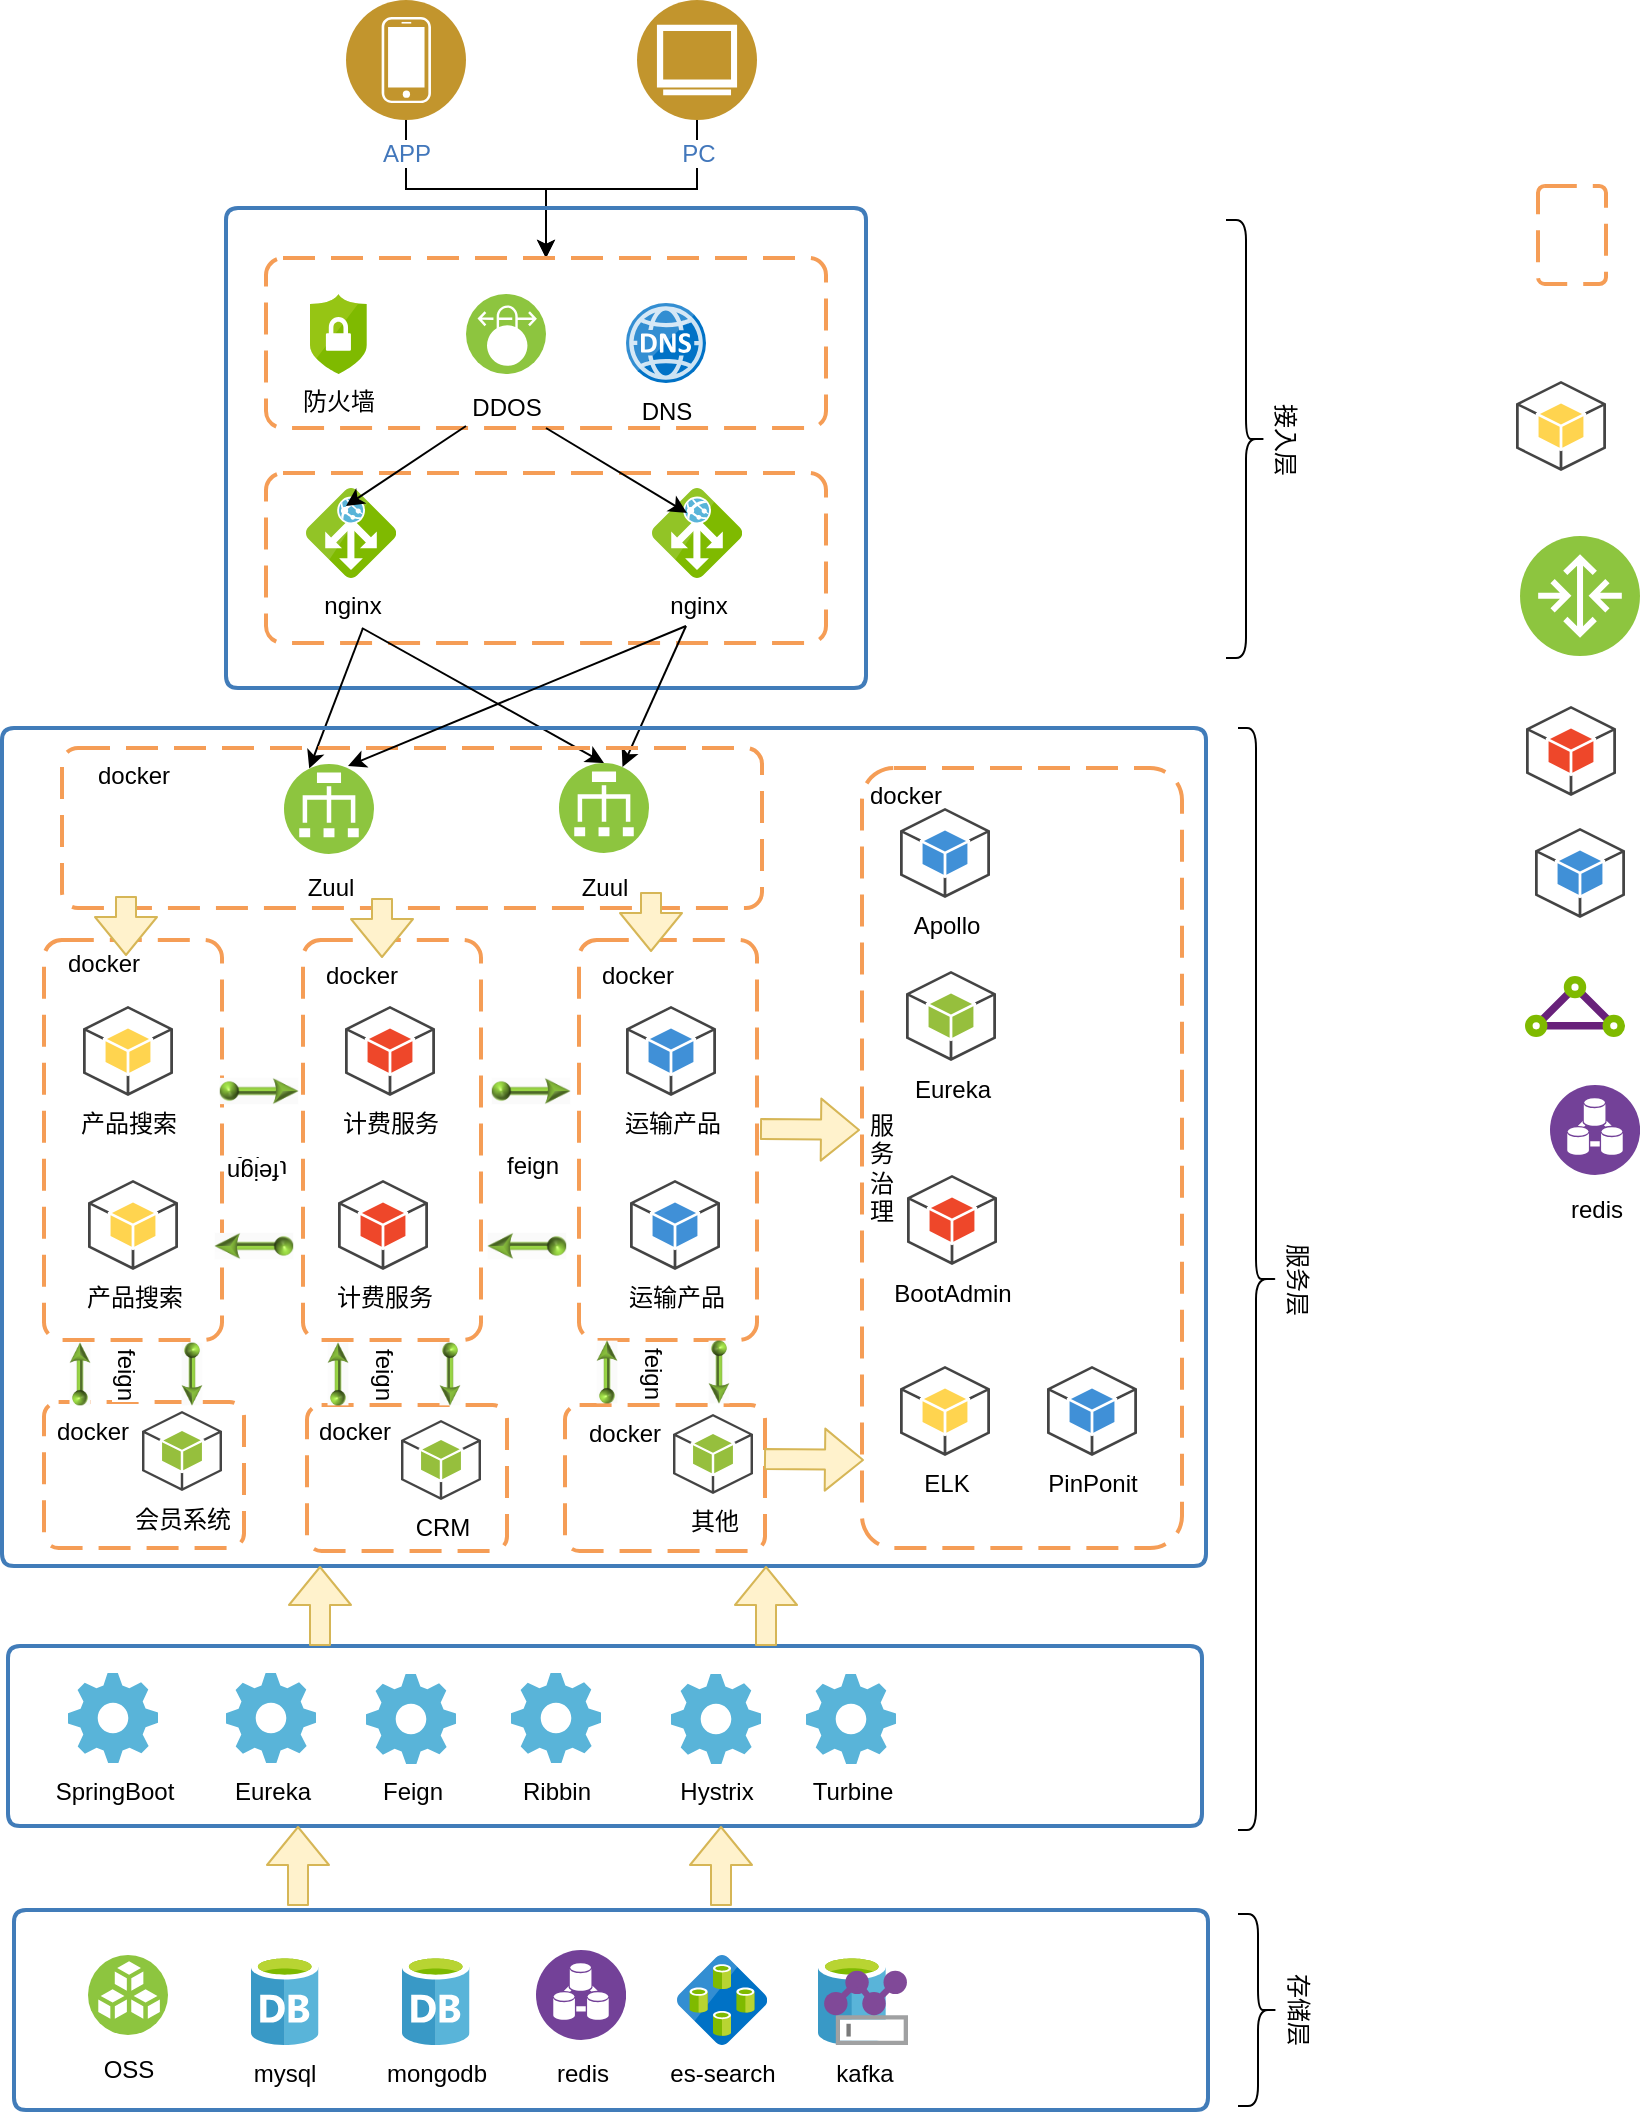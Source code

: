 <mxfile version="10.7.1" type="device"><diagram id="31b32b95-0358-9bc7-6ba0-a27c054ed1a7" name="Page-1"><mxGraphModel dx="1154" dy="685" grid="1" gridSize="10" guides="1" tooltips="1" connect="1" arrows="1" fold="1" page="1" pageScale="1" pageWidth="827" pageHeight="1169" background="#ffffff" math="0" shadow="0"><root><mxCell id="0"/><mxCell id="1" parent="0"/><mxCell id="JUW_F57FXVCpGPc5zq_n-248" value="" style="edgeStyle=orthogonalEdgeStyle;rounded=0;orthogonalLoop=1;jettySize=auto;html=1;fontColor=#000000;" edge="1" parent="1" source="JUW_F57FXVCpGPc5zq_n-95" target="JUW_F57FXVCpGPc5zq_n-99"><mxGeometry relative="1" as="geometry"/></mxCell><mxCell id="JUW_F57FXVCpGPc5zq_n-95" value="APP" style="aspect=fixed;perimeter=ellipsePerimeter;html=1;align=center;shadow=0;dashed=0;fontColor=#4277BB;labelBackgroundColor=#ffffff;fontSize=12;spacingTop=3;image;image=img/lib/ibm/users/device.svg;" vertex="1" parent="1"><mxGeometry x="180" y="27" width="60" height="60" as="geometry"/></mxCell><mxCell id="JUW_F57FXVCpGPc5zq_n-249" value="" style="edgeStyle=orthogonalEdgeStyle;rounded=0;orthogonalLoop=1;jettySize=auto;html=1;fontColor=#000000;" edge="1" parent="1" source="JUW_F57FXVCpGPc5zq_n-96" target="JUW_F57FXVCpGPc5zq_n-99"><mxGeometry relative="1" as="geometry"/></mxCell><mxCell id="JUW_F57FXVCpGPc5zq_n-96" value="PC" style="aspect=fixed;perimeter=ellipsePerimeter;html=1;align=center;shadow=0;dashed=0;fontColor=#4277BB;labelBackgroundColor=#ffffff;fontSize=12;spacingTop=3;image;image=img/lib/ibm/users/browser.svg;" vertex="1" parent="1"><mxGeometry x="325.5" y="27" width="60" height="60" as="geometry"/></mxCell><mxCell id="JUW_F57FXVCpGPc5zq_n-97" value="" style="swimlane;fontStyle=0;horizontal=1;collapsible=0;startSize=28;swimlaneLine=0;swimlaneFillColor=none;fillColor=none;rounded=1;whiteSpace=wrap;html=1;absoluteArcSize=1;arcSize=12;strokeColor=#417CB9;fontColor=#417CB9;verticalAlign=top;align=left;spacingLeft=5;dashed=0;strokeWidth=2;" vertex="1" parent="1"><mxGeometry x="120" y="131" width="320" height="240" as="geometry"/></mxCell><mxCell id="JUW_F57FXVCpGPc5zq_n-99" value="" style="rounded=1;arcSize=10;dashed=1;strokeColor=#F59D56;fillColor=none;gradientColor=none;dashPattern=8 4;strokeWidth=2;" vertex="1" parent="JUW_F57FXVCpGPc5zq_n-97"><mxGeometry x="20" y="25" width="280" height="85" as="geometry"/></mxCell><mxCell id="JUW_F57FXVCpGPc5zq_n-110" value="防火墙" style="aspect=fixed;html=1;perimeter=none;align=center;shadow=0;dashed=0;image;fontSize=12;image=img/lib/mscae/Security_Center.svg;" vertex="1" parent="JUW_F57FXVCpGPc5zq_n-97"><mxGeometry x="42" y="43" width="28.42" height="40" as="geometry"/></mxCell><mxCell id="JUW_F57FXVCpGPc5zq_n-116" value="" style="rounded=1;arcSize=10;dashed=1;strokeColor=#F59D56;fillColor=none;gradientColor=none;dashPattern=8 4;strokeWidth=2;" vertex="1" parent="JUW_F57FXVCpGPc5zq_n-97"><mxGeometry x="20" y="132.5" width="280" height="85" as="geometry"/></mxCell><mxCell id="JUW_F57FXVCpGPc5zq_n-117" value="nginx" style="aspect=fixed;html=1;perimeter=none;align=center;shadow=0;dashed=0;image;fontSize=12;image=img/lib/mscae/Application_Gateway.svg;" vertex="1" parent="JUW_F57FXVCpGPc5zq_n-97"><mxGeometry x="40" y="140" width="45" height="45" as="geometry"/></mxCell><mxCell id="JUW_F57FXVCpGPc5zq_n-118" value="nginx" style="aspect=fixed;html=1;perimeter=none;align=center;shadow=0;dashed=0;image;fontSize=12;image=img/lib/mscae/Application_Gateway.svg;" vertex="1" parent="JUW_F57FXVCpGPc5zq_n-97"><mxGeometry x="213" y="140" width="45" height="45" as="geometry"/></mxCell><mxCell id="JUW_F57FXVCpGPc5zq_n-121" value="DDOS" style="aspect=fixed;perimeter=ellipsePerimeter;html=1;align=center;shadow=0;dashed=0;fontColor=#000000;labelBackgroundColor=#ffffff;fontSize=12;spacingTop=3;image;image=img/lib/ibm/vpc/VPN.svg;" vertex="1" parent="JUW_F57FXVCpGPc5zq_n-97"><mxGeometry x="120" y="43" width="40" height="40" as="geometry"/></mxCell><mxCell id="JUW_F57FXVCpGPc5zq_n-143" value="DNS" style="aspect=fixed;html=1;perimeter=none;align=center;shadow=0;dashed=0;image;fontSize=12;image=img/lib/mscae/DNS.svg;" vertex="1" parent="JUW_F57FXVCpGPc5zq_n-97"><mxGeometry x="200" y="47.5" width="40" height="40" as="geometry"/></mxCell><mxCell id="JUW_F57FXVCpGPc5zq_n-251" value="" style="endArrow=classic;html=1;fontColor=#000000;" edge="1" parent="JUW_F57FXVCpGPc5zq_n-97"><mxGeometry width="50" height="50" relative="1" as="geometry"><mxPoint x="120" y="109" as="sourcePoint"/><mxPoint x="60" y="149" as="targetPoint"/></mxGeometry></mxCell><mxCell id="JUW_F57FXVCpGPc5zq_n-252" value="" style="endArrow=classic;html=1;fontColor=#000000;exitX=0.5;exitY=1;exitDx=0;exitDy=0;" edge="1" parent="JUW_F57FXVCpGPc5zq_n-97" source="JUW_F57FXVCpGPc5zq_n-99"><mxGeometry width="50" height="50" relative="1" as="geometry"><mxPoint x="190.5" y="112.5" as="sourcePoint"/><mxPoint x="230.5" y="152.5" as="targetPoint"/></mxGeometry></mxCell><mxCell id="JUW_F57FXVCpGPc5zq_n-259" value="" style="endArrow=classic;html=1;fontColor=#000000;entryX=0.25;entryY=0;entryDx=0;entryDy=0;" edge="1" parent="JUW_F57FXVCpGPc5zq_n-97" target="JUW_F57FXVCpGPc5zq_n-100"><mxGeometry width="50" height="50" relative="1" as="geometry"><mxPoint x="68.5" y="210" as="sourcePoint"/><mxPoint x="38.5" y="260" as="targetPoint"/></mxGeometry></mxCell><mxCell id="JUW_F57FXVCpGPc5zq_n-261" value="" style="endArrow=classic;html=1;fontColor=#000000;" edge="1" parent="JUW_F57FXVCpGPc5zq_n-97" target="JUW_F57FXVCpGPc5zq_n-140"><mxGeometry width="50" height="50" relative="1" as="geometry"><mxPoint x="230" y="209" as="sourcePoint"/><mxPoint x="230" y="259" as="targetPoint"/></mxGeometry></mxCell><mxCell id="JUW_F57FXVCpGPc5zq_n-262" value="" style="endArrow=classic;html=1;fontColor=#000000;entryX=0.5;entryY=0;entryDx=0;entryDy=0;" edge="1" parent="JUW_F57FXVCpGPc5zq_n-97" target="JUW_F57FXVCpGPc5zq_n-140"><mxGeometry width="50" height="50" relative="1" as="geometry"><mxPoint x="68" y="210" as="sourcePoint"/><mxPoint x="118" y="260" as="targetPoint"/></mxGeometry></mxCell><mxCell id="JUW_F57FXVCpGPc5zq_n-101" value="" style="aspect=fixed;perimeter=ellipsePerimeter;html=1;align=center;shadow=0;dashed=0;fontColor=#4277BB;labelBackgroundColor=#ffffff;fontSize=12;spacingTop=3;image;image=img/lib/ibm/vpc/Router.svg;" vertex="1" parent="1"><mxGeometry x="767" y="295" width="60" height="60" as="geometry"/></mxCell><mxCell id="JUW_F57FXVCpGPc5zq_n-103" value="" style="rounded=1;arcSize=10;dashed=1;strokeColor=#F59D56;fillColor=none;gradientColor=none;dashPattern=8 4;strokeWidth=2;" vertex="1" parent="1"><mxGeometry x="776" y="120" width="34" height="49" as="geometry"/></mxCell><mxCell id="JUW_F57FXVCpGPc5zq_n-105" value="" style="outlineConnect=0;dashed=0;verticalLabelPosition=bottom;verticalAlign=top;align=center;html=1;shape=mxgraph.aws3.android;fillColor=#FFD44F;gradientColor=none;" vertex="1" parent="1"><mxGeometry x="765" y="217.5" width="45" height="45" as="geometry"/></mxCell><mxCell id="JUW_F57FXVCpGPc5zq_n-106" value="" style="outlineConnect=0;dashed=0;verticalLabelPosition=bottom;verticalAlign=top;align=center;html=1;shape=mxgraph.aws3.android;fillColor=#EE472A;gradientColor=none;" vertex="1" parent="1"><mxGeometry x="770" y="380" width="45" height="45" as="geometry"/></mxCell><mxCell id="JUW_F57FXVCpGPc5zq_n-107" value="" style="outlineConnect=0;dashed=0;verticalLabelPosition=bottom;verticalAlign=top;align=center;html=1;shape=mxgraph.aws3.android;fillColor=#4090D7;gradientColor=none;" vertex="1" parent="1"><mxGeometry x="774.5" y="441" width="45" height="45" as="geometry"/></mxCell><mxCell id="JUW_F57FXVCpGPc5zq_n-108" value="redis" style="aspect=fixed;perimeter=ellipsePerimeter;html=1;align=center;shadow=0;dashed=0;fontColor=#000000;labelBackgroundColor=#ffffff;fontSize=12;spacingTop=3;image;image=img/lib/ibm/analytics/data_integration.svg;" vertex="1" parent="1"><mxGeometry x="782" y="569.5" width="45" height="45" as="geometry"/></mxCell><mxCell id="JUW_F57FXVCpGPc5zq_n-128" value="" style="swimlane;fontStyle=0;horizontal=1;collapsible=0;startSize=28;swimlaneLine=0;swimlaneFillColor=none;fillColor=none;rounded=1;whiteSpace=wrap;html=1;absoluteArcSize=1;arcSize=12;strokeColor=#417CB9;fontColor=#417CB9;verticalAlign=top;align=left;spacingLeft=5;dashed=0;strokeWidth=2;" vertex="1" parent="1"><mxGeometry x="8" y="391" width="602" height="419" as="geometry"/></mxCell><mxCell id="JUW_F57FXVCpGPc5zq_n-137" value="" style="rounded=1;arcSize=10;dashed=1;strokeColor=#F59D56;fillColor=none;gradientColor=none;dashPattern=8 4;strokeWidth=2;" vertex="1" parent="JUW_F57FXVCpGPc5zq_n-128"><mxGeometry x="30" y="10" width="350" height="80" as="geometry"/></mxCell><mxCell id="JUW_F57FXVCpGPc5zq_n-100" value="Zuul" style="aspect=fixed;perimeter=ellipsePerimeter;html=1;align=center;shadow=0;dashed=0;fontColor=#000000;labelBackgroundColor=#ffffff;fontSize=12;spacingTop=3;image;image=img/lib/ibm/vpc/LoadBalancer.svg;" vertex="1" parent="JUW_F57FXVCpGPc5zq_n-128"><mxGeometry x="141" y="18" width="45" height="45" as="geometry"/></mxCell><mxCell id="JUW_F57FXVCpGPc5zq_n-140" value="Zuul" style="aspect=fixed;perimeter=ellipsePerimeter;html=1;align=center;shadow=0;dashed=0;fontColor=#000000;labelBackgroundColor=#ffffff;fontSize=12;spacingTop=3;image;image=img/lib/ibm/vpc/LoadBalancer.svg;" vertex="1" parent="JUW_F57FXVCpGPc5zq_n-128"><mxGeometry x="278.5" y="17.5" width="45" height="45" as="geometry"/></mxCell><mxCell id="JUW_F57FXVCpGPc5zq_n-141" value="" style="rounded=1;arcSize=10;dashed=1;strokeColor=#F59D56;fillColor=none;gradientColor=none;dashPattern=8 4;strokeWidth=2;" vertex="1" parent="JUW_F57FXVCpGPc5zq_n-128"><mxGeometry x="430" y="20" width="160" height="390" as="geometry"/></mxCell><mxCell id="JUW_F57FXVCpGPc5zq_n-151" value="Apollo" style="outlineConnect=0;dashed=0;verticalLabelPosition=bottom;verticalAlign=top;align=center;html=1;shape=mxgraph.aws3.android;fillColor=#4090D7;gradientColor=none;" vertex="1" parent="JUW_F57FXVCpGPc5zq_n-128"><mxGeometry x="449" y="40" width="45" height="45" as="geometry"/></mxCell><mxCell id="JUW_F57FXVCpGPc5zq_n-104" value="Eureka" style="outlineConnect=0;dashed=0;verticalLabelPosition=bottom;verticalAlign=top;align=center;html=1;shape=mxgraph.aws3.android;fillColor=#96BF3D;gradientColor=none;" vertex="1" parent="JUW_F57FXVCpGPc5zq_n-128"><mxGeometry x="452" y="121.5" width="45" height="45" as="geometry"/></mxCell><mxCell id="JUW_F57FXVCpGPc5zq_n-154" value="PinPonit" style="outlineConnect=0;dashed=0;verticalLabelPosition=bottom;verticalAlign=top;align=center;html=1;shape=mxgraph.aws3.android;fillColor=#4090D7;gradientColor=none;" vertex="1" parent="JUW_F57FXVCpGPc5zq_n-128"><mxGeometry x="522.5" y="319" width="45" height="45" as="geometry"/></mxCell><mxCell id="JUW_F57FXVCpGPc5zq_n-142" value="ELK" style="outlineConnect=0;dashed=0;verticalLabelPosition=bottom;verticalAlign=top;align=center;html=1;shape=mxgraph.aws3.android;fillColor=#FFD44F;gradientColor=none;" vertex="1" parent="JUW_F57FXVCpGPc5zq_n-128"><mxGeometry x="449" y="319" width="45" height="45" as="geometry"/></mxCell><mxCell id="JUW_F57FXVCpGPc5zq_n-155" value="BootAdmin" style="outlineConnect=0;dashed=0;verticalLabelPosition=bottom;verticalAlign=top;align=center;html=1;shape=mxgraph.aws3.android;fillColor=#EE472A;gradientColor=none;" vertex="1" parent="JUW_F57FXVCpGPc5zq_n-128"><mxGeometry x="452.5" y="223.5" width="45" height="45" as="geometry"/></mxCell><mxCell id="JUW_F57FXVCpGPc5zq_n-156" value="" style="rounded=1;arcSize=10;dashed=1;strokeColor=#F59D56;fillColor=none;gradientColor=none;dashPattern=8 4;strokeWidth=2;" vertex="1" parent="JUW_F57FXVCpGPc5zq_n-128"><mxGeometry x="21" y="106" width="89" height="200" as="geometry"/></mxCell><mxCell id="JUW_F57FXVCpGPc5zq_n-163" value="docker" style="text;html=1;strokeColor=none;fillColor=none;align=center;verticalAlign=middle;whiteSpace=wrap;rounded=0;fontColor=#000000;" vertex="1" parent="JUW_F57FXVCpGPc5zq_n-128"><mxGeometry x="30.5" y="107.5" width="40" height="20" as="geometry"/></mxCell><mxCell id="JUW_F57FXVCpGPc5zq_n-178" value="docker" style="text;html=1;strokeColor=none;fillColor=none;align=center;verticalAlign=middle;whiteSpace=wrap;rounded=0;fontColor=#000000;" vertex="1" parent="JUW_F57FXVCpGPc5zq_n-128"><mxGeometry x="432" y="24" width="40" height="20" as="geometry"/></mxCell><mxCell id="JUW_F57FXVCpGPc5zq_n-179" value="docker" style="text;html=1;strokeColor=none;fillColor=none;align=center;verticalAlign=middle;whiteSpace=wrap;rounded=0;fontColor=#000000;" vertex="1" parent="JUW_F57FXVCpGPc5zq_n-128"><mxGeometry x="45.5" y="14" width="40" height="20" as="geometry"/></mxCell><mxCell id="JUW_F57FXVCpGPc5zq_n-182" value="" style="rounded=1;arcSize=10;dashed=1;strokeColor=#F59D56;fillColor=none;gradientColor=none;dashPattern=8 4;strokeWidth=2;" vertex="1" parent="JUW_F57FXVCpGPc5zq_n-128"><mxGeometry x="150.5" y="106" width="89" height="200" as="geometry"/></mxCell><mxCell id="JUW_F57FXVCpGPc5zq_n-183" value="" style="rounded=1;arcSize=10;dashed=1;strokeColor=#F59D56;fillColor=none;gradientColor=none;dashPattern=8 4;strokeWidth=2;" vertex="1" parent="JUW_F57FXVCpGPc5zq_n-128"><mxGeometry x="288.5" y="106" width="89" height="200" as="geometry"/></mxCell><mxCell id="JUW_F57FXVCpGPc5zq_n-185" value="产品搜索" style="outlineConnect=0;dashed=0;verticalLabelPosition=bottom;verticalAlign=top;align=center;html=1;shape=mxgraph.aws3.android;fillColor=#FFD44F;gradientColor=none;" vertex="1" parent="JUW_F57FXVCpGPc5zq_n-128"><mxGeometry x="40.5" y="139" width="45" height="45" as="geometry"/></mxCell><mxCell id="JUW_F57FXVCpGPc5zq_n-186" value="产品搜索" style="outlineConnect=0;dashed=0;verticalLabelPosition=bottom;verticalAlign=top;align=center;html=1;shape=mxgraph.aws3.android;fillColor=#FFD44F;gradientColor=none;" vertex="1" parent="JUW_F57FXVCpGPc5zq_n-128"><mxGeometry x="43" y="226" width="45" height="45" as="geometry"/></mxCell><mxCell id="JUW_F57FXVCpGPc5zq_n-188" value="计费服务" style="outlineConnect=0;dashed=0;verticalLabelPosition=bottom;verticalAlign=top;align=center;html=1;shape=mxgraph.aws3.android;fillColor=#EE472A;gradientColor=none;" vertex="1" parent="JUW_F57FXVCpGPc5zq_n-128"><mxGeometry x="171.5" y="139" width="45" height="45" as="geometry"/></mxCell><mxCell id="JUW_F57FXVCpGPc5zq_n-189" value="计费服务" style="outlineConnect=0;dashed=0;verticalLabelPosition=bottom;verticalAlign=top;align=center;html=1;shape=mxgraph.aws3.android;fillColor=#EE472A;gradientColor=none;" vertex="1" parent="JUW_F57FXVCpGPc5zq_n-128"><mxGeometry x="168" y="226" width="45" height="45" as="geometry"/></mxCell><mxCell id="JUW_F57FXVCpGPc5zq_n-190" value="运输产品" style="outlineConnect=0;dashed=0;verticalLabelPosition=bottom;verticalAlign=top;align=center;html=1;shape=mxgraph.aws3.android;fillColor=#4090D7;gradientColor=none;" vertex="1" parent="JUW_F57FXVCpGPc5zq_n-128"><mxGeometry x="312" y="139" width="45" height="45" as="geometry"/></mxCell><mxCell id="JUW_F57FXVCpGPc5zq_n-191" value="运输产品" style="outlineConnect=0;dashed=0;verticalLabelPosition=bottom;verticalAlign=top;align=center;html=1;shape=mxgraph.aws3.android;fillColor=#4090D7;gradientColor=none;" vertex="1" parent="JUW_F57FXVCpGPc5zq_n-128"><mxGeometry x="314" y="226" width="45" height="45" as="geometry"/></mxCell><mxCell id="JUW_F57FXVCpGPc5zq_n-192" value="docker" style="text;html=1;strokeColor=none;fillColor=none;align=center;verticalAlign=middle;whiteSpace=wrap;rounded=0;fontColor=#000000;" vertex="1" parent="JUW_F57FXVCpGPc5zq_n-128"><mxGeometry x="159.5" y="113.5" width="40" height="20" as="geometry"/></mxCell><mxCell id="JUW_F57FXVCpGPc5zq_n-193" value="docker" style="text;html=1;strokeColor=none;fillColor=none;align=center;verticalAlign=middle;whiteSpace=wrap;rounded=0;fontColor=#000000;" vertex="1" parent="JUW_F57FXVCpGPc5zq_n-128"><mxGeometry x="297.5" y="113.5" width="40" height="20" as="geometry"/></mxCell><mxCell id="JUW_F57FXVCpGPc5zq_n-194" value="" style="rounded=1;arcSize=10;dashed=1;strokeColor=#F59D56;fillColor=none;gradientColor=none;dashPattern=8 4;strokeWidth=2;" vertex="1" parent="JUW_F57FXVCpGPc5zq_n-128"><mxGeometry x="21" y="337" width="100" height="73" as="geometry"/></mxCell><mxCell id="JUW_F57FXVCpGPc5zq_n-195" value="docker" style="text;html=1;strokeColor=none;fillColor=none;align=center;verticalAlign=middle;whiteSpace=wrap;rounded=0;fontColor=#000000;" vertex="1" parent="JUW_F57FXVCpGPc5zq_n-128"><mxGeometry x="23" y="341.5" width="45" height="20" as="geometry"/></mxCell><mxCell id="JUW_F57FXVCpGPc5zq_n-196" value="会员系统" style="outlineConnect=0;dashed=0;verticalLabelPosition=bottom;verticalAlign=top;align=center;html=1;shape=mxgraph.aws3.android;fillColor=#96BF3D;gradientColor=none;" vertex="1" parent="JUW_F57FXVCpGPc5zq_n-128"><mxGeometry x="70" y="341.5" width="40" height="40" as="geometry"/></mxCell><mxCell id="JUW_F57FXVCpGPc5zq_n-197" value="" style="rounded=1;arcSize=10;dashed=1;strokeColor=#F59D56;fillColor=none;gradientColor=none;dashPattern=8 4;strokeWidth=2;" vertex="1" parent="JUW_F57FXVCpGPc5zq_n-128"><mxGeometry x="152.5" y="338.5" width="100" height="73" as="geometry"/></mxCell><mxCell id="JUW_F57FXVCpGPc5zq_n-198" value="docker" style="text;html=1;strokeColor=none;fillColor=none;align=center;verticalAlign=middle;whiteSpace=wrap;rounded=0;fontColor=#000000;" vertex="1" parent="JUW_F57FXVCpGPc5zq_n-128"><mxGeometry x="154" y="341.5" width="45" height="20" as="geometry"/></mxCell><mxCell id="JUW_F57FXVCpGPc5zq_n-199" value="CRM" style="outlineConnect=0;dashed=0;verticalLabelPosition=bottom;verticalAlign=top;align=center;html=1;shape=mxgraph.aws3.android;fillColor=#96BF3D;gradientColor=none;" vertex="1" parent="JUW_F57FXVCpGPc5zq_n-128"><mxGeometry x="199.5" y="346" width="40" height="40" as="geometry"/></mxCell><mxCell id="JUW_F57FXVCpGPc5zq_n-200" value="" style="rounded=1;arcSize=10;dashed=1;strokeColor=#F59D56;fillColor=none;gradientColor=none;dashPattern=8 4;strokeWidth=2;" vertex="1" parent="JUW_F57FXVCpGPc5zq_n-128"><mxGeometry x="281.5" y="338.5" width="100" height="73" as="geometry"/></mxCell><mxCell id="JUW_F57FXVCpGPc5zq_n-201" value="docker" style="text;html=1;strokeColor=none;fillColor=none;align=center;verticalAlign=middle;whiteSpace=wrap;rounded=0;fontColor=#000000;" vertex="1" parent="JUW_F57FXVCpGPc5zq_n-128"><mxGeometry x="288.5" y="343" width="45" height="20" as="geometry"/></mxCell><mxCell id="JUW_F57FXVCpGPc5zq_n-202" value="其他" style="outlineConnect=0;dashed=0;verticalLabelPosition=bottom;verticalAlign=top;align=center;html=1;shape=mxgraph.aws3.android;fillColor=#96BF3D;gradientColor=none;" vertex="1" parent="JUW_F57FXVCpGPc5zq_n-128"><mxGeometry x="335.5" y="343" width="40" height="40" as="geometry"/></mxCell><mxCell id="JUW_F57FXVCpGPc5zq_n-204" value="feign" style="aspect=fixed;perimeter=ellipsePerimeter;html=1;align=center;shadow=0;dashed=0;fontColor=#000000;labelBackgroundColor=#ffffff;fontSize=12;spacingTop=3;image;image=img/lib/ibm/vpc/FloatingIP.svg;" vertex="1" parent="JUW_F57FXVCpGPc5zq_n-128"><mxGeometry x="108.5" y="161.5" width="40" height="40" as="geometry"/></mxCell><mxCell id="JUW_F57FXVCpGPc5zq_n-208" value="feign" style="aspect=fixed;perimeter=ellipsePerimeter;html=1;align=center;shadow=0;dashed=0;fontColor=#000000;labelBackgroundColor=#ffffff;fontSize=12;spacingTop=3;image;image=img/lib/ibm/vpc/FloatingIP.svg;" vertex="1" parent="JUW_F57FXVCpGPc5zq_n-128"><mxGeometry x="244.5" y="161.5" width="40" height="40" as="geometry"/></mxCell><mxCell id="JUW_F57FXVCpGPc5zq_n-210" value="" style="aspect=fixed;perimeter=ellipsePerimeter;html=1;align=center;shadow=0;dashed=0;fontColor=#000000;labelBackgroundColor=#ffffff;fontSize=12;spacingTop=3;image;image=img/lib/ibm/vpc/FloatingIP.svg;rotation=180;" vertex="1" parent="JUW_F57FXVCpGPc5zq_n-128"><mxGeometry x="242.5" y="239" width="40" height="40" as="geometry"/></mxCell><mxCell id="JUW_F57FXVCpGPc5zq_n-216" value="feign" style="aspect=fixed;perimeter=ellipsePerimeter;html=1;align=center;shadow=0;dashed=0;fontColor=#000000;labelBackgroundColor=#ffffff;fontSize=12;spacingTop=3;image;image=img/lib/ibm/vpc/FloatingIP.svg;rotation=180;" vertex="1" parent="JUW_F57FXVCpGPc5zq_n-128"><mxGeometry x="106" y="239" width="40" height="40" as="geometry"/></mxCell><mxCell id="JUW_F57FXVCpGPc5zq_n-223" value="feign" style="aspect=fixed;perimeter=ellipsePerimeter;html=1;align=center;shadow=0;dashed=0;fontColor=#000000;labelBackgroundColor=#ffffff;fontSize=12;spacingTop=3;image;image=img/lib/ibm/vpc/FloatingIP.svg;rotation=90;" vertex="1" parent="JUW_F57FXVCpGPc5zq_n-128"><mxGeometry x="208" y="307" width="32" height="32" as="geometry"/></mxCell><mxCell id="JUW_F57FXVCpGPc5zq_n-224" value="" style="aspect=fixed;perimeter=ellipsePerimeter;html=1;align=center;shadow=0;dashed=0;fontColor=#000000;labelBackgroundColor=#ffffff;fontSize=12;spacingTop=3;image;image=img/lib/ibm/vpc/FloatingIP.svg;rotation=-90;" vertex="1" parent="JUW_F57FXVCpGPc5zq_n-128"><mxGeometry x="152" y="307" width="32" height="32" as="geometry"/></mxCell><mxCell id="JUW_F57FXVCpGPc5zq_n-225" value="feign" style="aspect=fixed;perimeter=ellipsePerimeter;html=1;align=center;shadow=0;dashed=0;fontColor=#000000;labelBackgroundColor=#ffffff;fontSize=12;spacingTop=3;image;image=img/lib/ibm/vpc/FloatingIP.svg;rotation=90;" vertex="1" parent="JUW_F57FXVCpGPc5zq_n-128"><mxGeometry x="342.5" y="306" width="32" height="32" as="geometry"/></mxCell><mxCell id="JUW_F57FXVCpGPc5zq_n-226" value="" style="aspect=fixed;perimeter=ellipsePerimeter;html=1;align=center;shadow=0;dashed=0;fontColor=#000000;labelBackgroundColor=#ffffff;fontSize=12;spacingTop=3;image;image=img/lib/ibm/vpc/FloatingIP.svg;rotation=-90;" vertex="1" parent="JUW_F57FXVCpGPc5zq_n-128"><mxGeometry x="286.5" y="306" width="32" height="32" as="geometry"/></mxCell><mxCell id="JUW_F57FXVCpGPc5zq_n-209" value="feign" style="aspect=fixed;perimeter=ellipsePerimeter;html=1;align=center;shadow=0;dashed=0;fontColor=#000000;labelBackgroundColor=#ffffff;fontSize=12;spacingTop=3;image;image=img/lib/ibm/vpc/FloatingIP.svg;rotation=90;" vertex="1" parent="JUW_F57FXVCpGPc5zq_n-128"><mxGeometry x="79" y="307" width="32" height="32" as="geometry"/></mxCell><mxCell id="JUW_F57FXVCpGPc5zq_n-219" value="" style="aspect=fixed;perimeter=ellipsePerimeter;html=1;align=center;shadow=0;dashed=0;fontColor=#000000;labelBackgroundColor=#ffffff;fontSize=12;spacingTop=3;image;image=img/lib/ibm/vpc/FloatingIP.svg;rotation=-90;" vertex="1" parent="JUW_F57FXVCpGPc5zq_n-128"><mxGeometry x="23" y="307" width="32" height="32" as="geometry"/></mxCell><mxCell id="JUW_F57FXVCpGPc5zq_n-228" value="服务治理" style="text;html=1;strokeColor=none;fillColor=none;align=center;verticalAlign=middle;whiteSpace=wrap;rounded=0;fontColor=#000000;" vertex="1" parent="JUW_F57FXVCpGPc5zq_n-128"><mxGeometry x="431" y="171.5" width="18" height="97" as="geometry"/></mxCell><mxCell id="JUW_F57FXVCpGPc5zq_n-230" value="" style="shape=flexArrow;endArrow=classic;html=1;fontColor=#000000;fillColor=#fff2cc;strokeColor=#d6b656;" edge="1" parent="JUW_F57FXVCpGPc5zq_n-128"><mxGeometry width="50" height="50" relative="1" as="geometry"><mxPoint x="379" y="200.5" as="sourcePoint"/><mxPoint x="429" y="201" as="targetPoint"/></mxGeometry></mxCell><mxCell id="JUW_F57FXVCpGPc5zq_n-229" value="" style="shape=flexArrow;endArrow=classic;html=1;fontColor=#000000;fillColor=#fff2cc;strokeColor=#d6b656;" edge="1" parent="JUW_F57FXVCpGPc5zq_n-128"><mxGeometry width="50" height="50" relative="1" as="geometry"><mxPoint x="381" y="365.5" as="sourcePoint"/><mxPoint x="431" y="366" as="targetPoint"/></mxGeometry></mxCell><mxCell id="JUW_F57FXVCpGPc5zq_n-271" value="" style="shape=flexArrow;endArrow=classic;html=1;fontColor=#000000;fillColor=#fff2cc;strokeColor=#d6b656;" edge="1" parent="JUW_F57FXVCpGPc5zq_n-128"><mxGeometry width="50" height="50" relative="1" as="geometry"><mxPoint x="190" y="85" as="sourcePoint"/><mxPoint x="190" y="115" as="targetPoint"/></mxGeometry></mxCell><mxCell id="JUW_F57FXVCpGPc5zq_n-270" value="" style="shape=flexArrow;endArrow=classic;html=1;fontColor=#000000;fillColor=#fff2cc;strokeColor=#d6b656;" edge="1" parent="JUW_F57FXVCpGPc5zq_n-128"><mxGeometry width="50" height="50" relative="1" as="geometry"><mxPoint x="324.5" y="82" as="sourcePoint"/><mxPoint x="324.5" y="112" as="targetPoint"/></mxGeometry></mxCell><mxCell id="JUW_F57FXVCpGPc5zq_n-269" value="" style="shape=flexArrow;endArrow=classic;html=1;fontColor=#000000;fillColor=#fff2cc;strokeColor=#d6b656;" edge="1" parent="JUW_F57FXVCpGPc5zq_n-128"><mxGeometry width="50" height="50" relative="1" as="geometry"><mxPoint x="62" y="84" as="sourcePoint"/><mxPoint x="62" y="114" as="targetPoint"/></mxGeometry></mxCell><mxCell id="JUW_F57FXVCpGPc5zq_n-144" value="" style="swimlane;fontStyle=0;horizontal=1;collapsible=0;startSize=28;swimlaneLine=0;swimlaneFillColor=none;fillColor=none;rounded=1;whiteSpace=wrap;html=1;absoluteArcSize=1;arcSize=12;strokeColor=#417CB9;fontColor=#417CB9;verticalAlign=top;align=left;spacingLeft=5;dashed=0;strokeWidth=2;" vertex="1" parent="1"><mxGeometry x="11" y="850" width="597" height="90" as="geometry"/></mxCell><mxCell id="JUW_F57FXVCpGPc5zq_n-157" value="SpringBoot" style="aspect=fixed;html=1;perimeter=none;align=center;shadow=0;dashed=0;image;fontSize=12;image=img/lib/mscae/GearAlternate.svg;" vertex="1" parent="JUW_F57FXVCpGPc5zq_n-144"><mxGeometry x="30" y="13.5" width="45" height="45" as="geometry"/></mxCell><mxCell id="JUW_F57FXVCpGPc5zq_n-158" value="Eureka" style="aspect=fixed;html=1;perimeter=none;align=center;shadow=0;dashed=0;image;fontSize=12;image=img/lib/mscae/GearAlternate.svg;" vertex="1" parent="JUW_F57FXVCpGPc5zq_n-144"><mxGeometry x="109" y="13.5" width="45" height="45" as="geometry"/></mxCell><mxCell id="JUW_F57FXVCpGPc5zq_n-159" value="Hystrix" style="aspect=fixed;html=1;perimeter=none;align=center;shadow=0;dashed=0;image;fontSize=12;image=img/lib/mscae/GearAlternate.svg;" vertex="1" parent="JUW_F57FXVCpGPc5zq_n-144"><mxGeometry x="331.5" y="14" width="45" height="45" as="geometry"/></mxCell><mxCell id="JUW_F57FXVCpGPc5zq_n-160" value="Feign" style="aspect=fixed;html=1;perimeter=none;align=center;shadow=0;dashed=0;image;fontSize=12;image=img/lib/mscae/GearAlternate.svg;" vertex="1" parent="JUW_F57FXVCpGPc5zq_n-144"><mxGeometry x="179" y="14" width="45" height="45" as="geometry"/></mxCell><mxCell id="JUW_F57FXVCpGPc5zq_n-162" value="Ribbin" style="aspect=fixed;html=1;perimeter=none;align=center;shadow=0;dashed=0;image;fontSize=12;image=img/lib/mscae/GearAlternate.svg;" vertex="1" parent="JUW_F57FXVCpGPc5zq_n-144"><mxGeometry x="251.5" y="13.5" width="45" height="45" as="geometry"/></mxCell><mxCell id="JUW_F57FXVCpGPc5zq_n-180" value="Turbine" style="aspect=fixed;html=1;perimeter=none;align=center;shadow=0;dashed=0;image;fontSize=12;image=img/lib/mscae/GearAlternate.svg;" vertex="1" parent="JUW_F57FXVCpGPc5zq_n-144"><mxGeometry x="399" y="14" width="45" height="45" as="geometry"/></mxCell><mxCell id="JUW_F57FXVCpGPc5zq_n-150" value="" style="swimlane;fontStyle=0;horizontal=1;collapsible=0;startSize=28;swimlaneLine=0;swimlaneFillColor=none;fillColor=none;rounded=1;whiteSpace=wrap;html=1;absoluteArcSize=1;arcSize=12;strokeColor=#417CB9;fontColor=#417CB9;verticalAlign=top;align=left;spacingLeft=5;dashed=0;strokeWidth=2;" vertex="1" parent="1"><mxGeometry x="14" y="982" width="597" height="100" as="geometry"/></mxCell><mxCell id="JUW_F57FXVCpGPc5zq_n-122" value="OSS" style="aspect=fixed;perimeter=ellipsePerimeter;html=1;align=center;shadow=0;dashed=0;fontColor=#000000;labelBackgroundColor=#ffffff;fontSize=12;spacingTop=3;image;image=img/lib/ibm/vpc/BlockStorage.svg;" vertex="1" parent="JUW_F57FXVCpGPc5zq_n-150"><mxGeometry x="37" y="22.5" width="40" height="40" as="geometry"/></mxCell><mxCell id="JUW_F57FXVCpGPc5zq_n-167" value="mysql" style="aspect=fixed;html=1;perimeter=none;align=center;shadow=0;dashed=0;image;fontSize=12;image=img/lib/mscae/Database_General.svg;" vertex="1" parent="JUW_F57FXVCpGPc5zq_n-150"><mxGeometry x="118.5" y="22.5" width="33.75" height="45" as="geometry"/></mxCell><mxCell id="JUW_F57FXVCpGPc5zq_n-168" value="mongodb" style="aspect=fixed;html=1;perimeter=none;align=center;shadow=0;dashed=0;image;fontSize=12;image=img/lib/mscae/Database_General.svg;" vertex="1" parent="JUW_F57FXVCpGPc5zq_n-150"><mxGeometry x="194" y="22.5" width="33.75" height="45" as="geometry"/></mxCell><mxCell id="JUW_F57FXVCpGPc5zq_n-170" value="redis" style="aspect=fixed;perimeter=ellipsePerimeter;html=1;align=center;shadow=0;dashed=0;fontColor=#000000;labelBackgroundColor=#ffffff;fontSize=12;spacingTop=3;image;image=img/lib/ibm/analytics/data_integration.svg;" vertex="1" parent="JUW_F57FXVCpGPc5zq_n-150"><mxGeometry x="261" y="20" width="45" height="45" as="geometry"/></mxCell><mxCell id="JUW_F57FXVCpGPc5zq_n-171" value="kafka" style="aspect=fixed;html=1;perimeter=none;align=center;shadow=0;dashed=0;image;fontSize=12;image=img/lib/mscae/SQLQueryPerformanceCheck.svg;" vertex="1" parent="JUW_F57FXVCpGPc5zq_n-150"><mxGeometry x="402" y="22.5" width="45" height="45" as="geometry"/></mxCell><mxCell id="JUW_F57FXVCpGPc5zq_n-173" value="es-search" style="aspect=fixed;html=1;perimeter=none;align=center;shadow=0;dashed=0;image;fontSize=12;image=img/lib/mscae/Elastic_Database_Pools.svg;" vertex="1" parent="JUW_F57FXVCpGPc5zq_n-150"><mxGeometry x="331.5" y="22.5" width="45" height="45" as="geometry"/></mxCell><mxCell id="JUW_F57FXVCpGPc5zq_n-172" value="" style="aspect=fixed;html=1;perimeter=none;align=center;shadow=0;dashed=0;image;fontSize=12;image=img/lib/mscae/Express_Route.svg;" vertex="1" parent="1"><mxGeometry x="769.5" y="515" width="50" height="30.5" as="geometry"/></mxCell><mxCell id="JUW_F57FXVCpGPc5zq_n-231" value="" style="shape=flexArrow;endArrow=classic;html=1;fontColor=#000000;fillColor=#fff2cc;strokeColor=#d6b656;" edge="1" parent="1"><mxGeometry width="50" height="50" relative="1" as="geometry"><mxPoint x="156" y="980" as="sourcePoint"/><mxPoint x="156" y="940" as="targetPoint"/></mxGeometry></mxCell><mxCell id="JUW_F57FXVCpGPc5zq_n-232" value="" style="shape=flexArrow;endArrow=classic;html=1;fontColor=#000000;fillColor=#fff2cc;strokeColor=#d6b656;" edge="1" parent="1"><mxGeometry width="50" height="50" relative="1" as="geometry"><mxPoint x="167" y="850" as="sourcePoint"/><mxPoint x="167" y="810" as="targetPoint"/></mxGeometry></mxCell><mxCell id="JUW_F57FXVCpGPc5zq_n-233" value="" style="shape=flexArrow;endArrow=classic;html=1;fontColor=#000000;fillColor=#fff2cc;strokeColor=#d6b656;" edge="1" parent="1"><mxGeometry width="50" height="50" relative="1" as="geometry"><mxPoint x="390" y="850" as="sourcePoint"/><mxPoint x="390" y="810" as="targetPoint"/></mxGeometry></mxCell><mxCell id="JUW_F57FXVCpGPc5zq_n-234" value="" style="shape=flexArrow;endArrow=classic;html=1;fontColor=#000000;fillColor=#fff2cc;strokeColor=#d6b656;" edge="1" parent="1"><mxGeometry width="50" height="50" relative="1" as="geometry"><mxPoint x="367.5" y="980" as="sourcePoint"/><mxPoint x="367.5" y="940" as="targetPoint"/></mxGeometry></mxCell><mxCell id="JUW_F57FXVCpGPc5zq_n-235" value="接入层" style="shape=curlyBracket;whiteSpace=wrap;html=1;rounded=1;fontColor=#000000;rotation=-180;labelPosition=left;verticalLabelPosition=middle;align=center;verticalAlign=middle;labelBorderColor=none;horizontal=0;" vertex="1" parent="1"><mxGeometry x="620" y="137" width="20" height="219" as="geometry"/></mxCell><mxCell id="JUW_F57FXVCpGPc5zq_n-240" value="服务层" style="shape=curlyBracket;whiteSpace=wrap;html=1;rounded=1;fontColor=#000000;rotation=-180;labelPosition=left;verticalLabelPosition=middle;align=center;verticalAlign=middle;labelBorderColor=none;horizontal=0;size=0.55;" vertex="1" parent="1"><mxGeometry x="626" y="391" width="20" height="551" as="geometry"/></mxCell><mxCell id="JUW_F57FXVCpGPc5zq_n-245" value="存储层" style="shape=curlyBracket;whiteSpace=wrap;html=1;rounded=1;fontColor=#000000;rotation=-180;labelPosition=left;verticalLabelPosition=middle;align=center;verticalAlign=middle;labelBorderColor=none;horizontal=0;" vertex="1" parent="1"><mxGeometry x="626" y="984" width="20" height="96" as="geometry"/></mxCell><mxCell id="JUW_F57FXVCpGPc5zq_n-263" value="" style="endArrow=classic;html=1;fontColor=#000000;" edge="1" parent="1"><mxGeometry width="50" height="50" relative="1" as="geometry"><mxPoint x="350" y="340" as="sourcePoint"/><mxPoint x="181" y="410" as="targetPoint"/></mxGeometry></mxCell></root></mxGraphModel></diagram></mxfile>